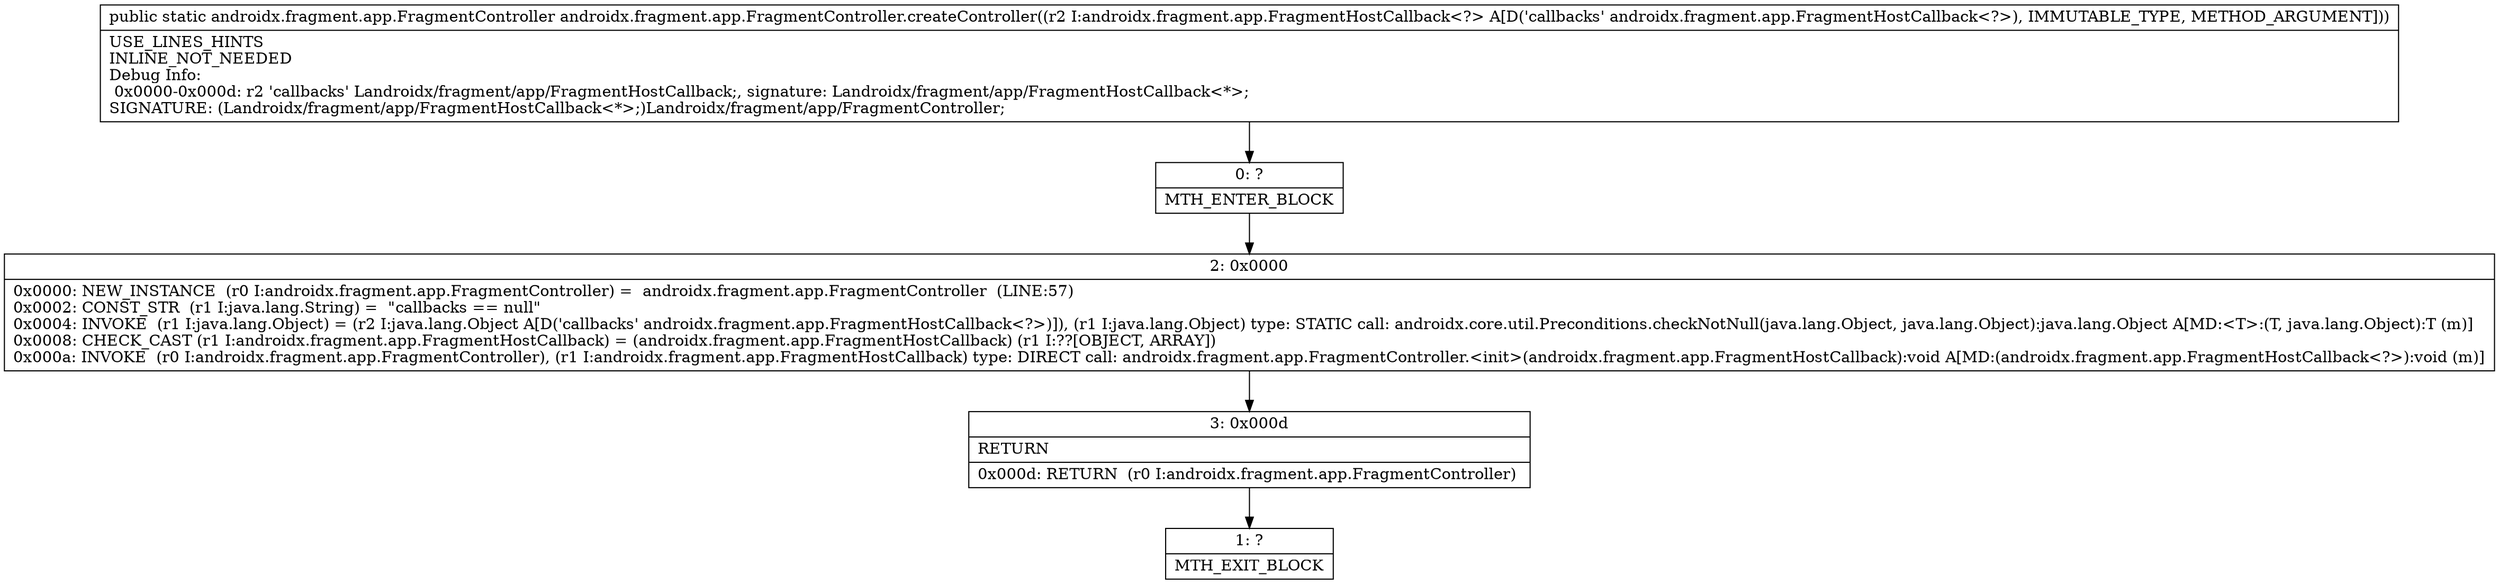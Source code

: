 digraph "CFG forandroidx.fragment.app.FragmentController.createController(Landroidx\/fragment\/app\/FragmentHostCallback;)Landroidx\/fragment\/app\/FragmentController;" {
Node_0 [shape=record,label="{0\:\ ?|MTH_ENTER_BLOCK\l}"];
Node_2 [shape=record,label="{2\:\ 0x0000|0x0000: NEW_INSTANCE  (r0 I:androidx.fragment.app.FragmentController) =  androidx.fragment.app.FragmentController  (LINE:57)\l0x0002: CONST_STR  (r1 I:java.lang.String) =  \"callbacks == null\" \l0x0004: INVOKE  (r1 I:java.lang.Object) = (r2 I:java.lang.Object A[D('callbacks' androidx.fragment.app.FragmentHostCallback\<?\>)]), (r1 I:java.lang.Object) type: STATIC call: androidx.core.util.Preconditions.checkNotNull(java.lang.Object, java.lang.Object):java.lang.Object A[MD:\<T\>:(T, java.lang.Object):T (m)]\l0x0008: CHECK_CAST (r1 I:androidx.fragment.app.FragmentHostCallback) = (androidx.fragment.app.FragmentHostCallback) (r1 I:??[OBJECT, ARRAY]) \l0x000a: INVOKE  (r0 I:androidx.fragment.app.FragmentController), (r1 I:androidx.fragment.app.FragmentHostCallback) type: DIRECT call: androidx.fragment.app.FragmentController.\<init\>(androidx.fragment.app.FragmentHostCallback):void A[MD:(androidx.fragment.app.FragmentHostCallback\<?\>):void (m)]\l}"];
Node_3 [shape=record,label="{3\:\ 0x000d|RETURN\l|0x000d: RETURN  (r0 I:androidx.fragment.app.FragmentController) \l}"];
Node_1 [shape=record,label="{1\:\ ?|MTH_EXIT_BLOCK\l}"];
MethodNode[shape=record,label="{public static androidx.fragment.app.FragmentController androidx.fragment.app.FragmentController.createController((r2 I:androidx.fragment.app.FragmentHostCallback\<?\> A[D('callbacks' androidx.fragment.app.FragmentHostCallback\<?\>), IMMUTABLE_TYPE, METHOD_ARGUMENT]))  | USE_LINES_HINTS\lINLINE_NOT_NEEDED\lDebug Info:\l  0x0000\-0x000d: r2 'callbacks' Landroidx\/fragment\/app\/FragmentHostCallback;, signature: Landroidx\/fragment\/app\/FragmentHostCallback\<*\>;\lSIGNATURE: (Landroidx\/fragment\/app\/FragmentHostCallback\<*\>;)Landroidx\/fragment\/app\/FragmentController;\l}"];
MethodNode -> Node_0;Node_0 -> Node_2;
Node_2 -> Node_3;
Node_3 -> Node_1;
}

